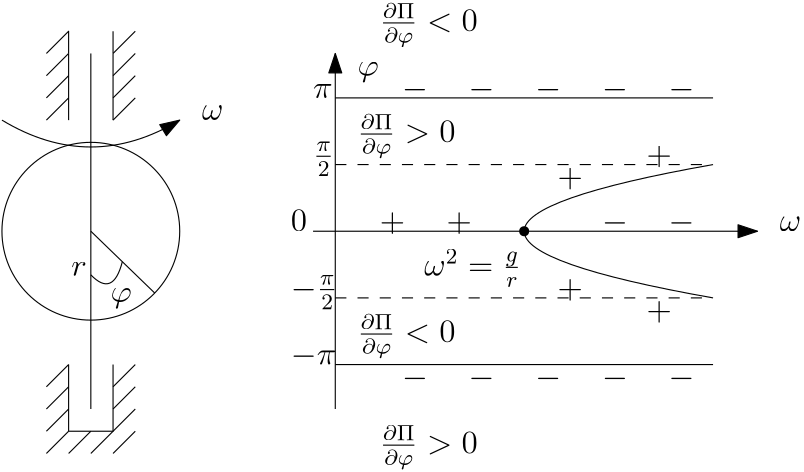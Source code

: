 <?xml version="1.0"?>
<!DOCTYPE ipe SYSTEM "ipe.dtd">
<ipe version="70206" creator="Ipe 7.2.7">
<info created="D:20180621230518" modified="D:20180621230518"/>
<ipestyle name="basic">
<symbol name="arrow/arc(spx)">
<path stroke="sym-stroke" fill="sym-stroke" pen="sym-pen">
0 0 m
-1 0.333 l
-1 -0.333 l
h
</path>
</symbol>
<symbol name="arrow/farc(spx)">
<path stroke="sym-stroke" fill="white" pen="sym-pen">
0 0 m
-1 0.333 l
-1 -0.333 l
h
</path>
</symbol>
<symbol name="arrow/ptarc(spx)">
<path stroke="sym-stroke" fill="sym-stroke" pen="sym-pen">
0 0 m
-1 0.333 l
-0.8 0 l
-1 -0.333 l
h
</path>
</symbol>
<symbol name="arrow/fptarc(spx)">
<path stroke="sym-stroke" fill="white" pen="sym-pen">
0 0 m
-1 0.333 l
-0.8 0 l
-1 -0.333 l
h
</path>
</symbol>
<symbol name="mark/circle(sx)" transformations="translations">
<path fill="sym-stroke">
0.6 0 0 0.6 0 0 e
0.4 0 0 0.4 0 0 e
</path>
</symbol>
<symbol name="mark/disk(sx)" transformations="translations">
<path fill="sym-stroke">
0.6 0 0 0.6 0 0 e
</path>
</symbol>
<symbol name="mark/fdisk(sfx)" transformations="translations">
<group>
<path fill="sym-fill">
0.5 0 0 0.5 0 0 e
</path>
<path fill="sym-stroke" fillrule="eofill">
0.6 0 0 0.6 0 0 e
0.4 0 0 0.4 0 0 e
</path>
</group>
</symbol>
<symbol name="mark/box(sx)" transformations="translations">
<path fill="sym-stroke" fillrule="eofill">
-0.6 -0.6 m
0.6 -0.6 l
0.6 0.6 l
-0.6 0.6 l
h
-0.4 -0.4 m
0.4 -0.4 l
0.4 0.4 l
-0.4 0.4 l
h
</path>
</symbol>
<symbol name="mark/square(sx)" transformations="translations">
<path fill="sym-stroke">
-0.6 -0.6 m
0.6 -0.6 l
0.6 0.6 l
-0.6 0.6 l
h
</path>
</symbol>
<symbol name="mark/fsquare(sfx)" transformations="translations">
<group>
<path fill="sym-fill">
-0.5 -0.5 m
0.5 -0.5 l
0.5 0.5 l
-0.5 0.5 l
h
</path>
<path fill="sym-stroke" fillrule="eofill">
-0.6 -0.6 m
0.6 -0.6 l
0.6 0.6 l
-0.6 0.6 l
h
-0.4 -0.4 m
0.4 -0.4 l
0.4 0.4 l
-0.4 0.4 l
h
</path>
</group>
</symbol>
<symbol name="mark/cross(sx)" transformations="translations">
<group>
<path fill="sym-stroke">
-0.43 -0.57 m
0.57 0.43 l
0.43 0.57 l
-0.57 -0.43 l
h
</path>
<path fill="sym-stroke">
-0.43 0.57 m
0.57 -0.43 l
0.43 -0.57 l
-0.57 0.43 l
h
</path>
</group>
</symbol>
<symbol name="arrow/fnormal(spx)">
<path stroke="sym-stroke" fill="white" pen="sym-pen">
0 0 m
-1 0.333 l
-1 -0.333 l
h
</path>
</symbol>
<symbol name="arrow/pointed(spx)">
<path stroke="sym-stroke" fill="sym-stroke" pen="sym-pen">
0 0 m
-1 0.333 l
-0.8 0 l
-1 -0.333 l
h
</path>
</symbol>
<symbol name="arrow/fpointed(spx)">
<path stroke="sym-stroke" fill="white" pen="sym-pen">
0 0 m
-1 0.333 l
-0.8 0 l
-1 -0.333 l
h
</path>
</symbol>
<symbol name="arrow/linear(spx)">
<path stroke="sym-stroke" pen="sym-pen">
-1 0.333 m
0 0 l
-1 -0.333 l
</path>
</symbol>
<symbol name="arrow/fdouble(spx)">
<path stroke="sym-stroke" fill="white" pen="sym-pen">
0 0 m
-1 0.333 l
-1 -0.333 l
h
-1 0 m
-2 0.333 l
-2 -0.333 l
h
</path>
</symbol>
<symbol name="arrow/double(spx)">
<path stroke="sym-stroke" fill="sym-stroke" pen="sym-pen">
0 0 m
-1 0.333 l
-1 -0.333 l
h
-1 0 m
-2 0.333 l
-2 -0.333 l
h
</path>
</symbol>
<pen name="heavier" value="0.8"/>
<pen name="fat" value="1.2"/>
<pen name="ultrafat" value="2"/>
<symbolsize name="large" value="5"/>
<symbolsize name="small" value="2"/>
<symbolsize name="tiny" value="1.1"/>
<arrowsize name="large" value="10"/>
<arrowsize name="small" value="5"/>
<arrowsize name="tiny" value="3"/>
<color name="red" value="1 0 0"/>
<color name="green" value="0 1 0"/>
<color name="blue" value="0 0 1"/>
<color name="yellow" value="1 1 0"/>
<color name="orange" value="1 0.647 0"/>
<color name="gold" value="1 0.843 0"/>
<color name="purple" value="0.627 0.125 0.941"/>
<color name="gray" value="0.745"/>
<color name="brown" value="0.647 0.165 0.165"/>
<color name="navy" value="0 0 0.502"/>
<color name="pink" value="1 0.753 0.796"/>
<color name="seagreen" value="0.18 0.545 0.341"/>
<color name="turquoise" value="0.251 0.878 0.816"/>
<color name="violet" value="0.933 0.51 0.933"/>
<color name="darkblue" value="0 0 0.545"/>
<color name="darkcyan" value="0 0.545 0.545"/>
<color name="darkgray" value="0.663"/>
<color name="darkgreen" value="0 0.392 0"/>
<color name="darkmagenta" value="0.545 0 0.545"/>
<color name="darkorange" value="1 0.549 0"/>
<color name="darkred" value="0.545 0 0"/>
<color name="lightblue" value="0.678 0.847 0.902"/>
<color name="lightcyan" value="0.878 1 1"/>
<color name="lightgray" value="0.827"/>
<color name="lightgreen" value="0.565 0.933 0.565"/>
<color name="lightyellow" value="1 1 0.878"/>
<dashstyle name="dashed" value="[4] 0"/>
<dashstyle name="dotted" value="[1 3] 0"/>
<dashstyle name="dash dotted" value="[4 2 1 2] 0"/>
<dashstyle name="dash dot dotted" value="[4 2 1 2 1 2] 0"/>
<textsize name="large" value="\large"/>
<textsize name="Large" value="\Large"/>
<textsize name="LARGE" value="\LARGE"/>
<textsize name="huge" value="\huge"/>
<textsize name="Huge" value="\Huge"/>
<textsize name="small" value="\small"/>
<textsize name="footnote" value="\footnotesize"/>
<textsize name="tiny" value="\tiny"/>
<textstyle name="center" begin="\begin{center}" end="\end{center}"/>
<textstyle name="itemize" begin="\begin{itemize}" end="\end{itemize}"/>
<textstyle name="item" begin="\begin{itemize}\item{}" end="\end{itemize}"/>
<gridsize name="4 pts" value="4"/>
<gridsize name="8 pts (~3 mm)" value="8"/>
<gridsize name="16 pts (~6 mm)" value="16"/>
<gridsize name="32 pts (~12 mm)" value="32"/>
<gridsize name="10 pts (~3.5 mm)" value="10"/>
<gridsize name="20 pts (~7 mm)" value="20"/>
<gridsize name="14 pts (~5 mm)" value="14"/>
<gridsize name="28 pts (~10 mm)" value="28"/>
<gridsize name="56 pts (~20 mm)" value="56"/>
<anglesize name="90 deg" value="90"/>
<anglesize name="60 deg" value="60"/>
<anglesize name="45 deg" value="45"/>
<anglesize name="30 deg" value="30"/>
<anglesize name="22.5 deg" value="22.5"/>
<opacity name="10%" value="0.1"/>
<opacity name="30%" value="0.3"/>
<opacity name="50%" value="0.5"/>
<opacity name="75%" value="0.75"/>
<tiling name="falling" angle="-60" step="4" width="1"/>
<tiling name="rising" angle="30" step="4" width="1"/>
</ipestyle>
<page>
<layer name="alpha"/>
<view layers="alpha" active="alpha"/>
<path layer="alpha" stroke="black">
96 224 m
96 352 l
</path>
<path stroke="black">
32 0 0 32 96 288 e
</path>
<path stroke="black">
88 352 m
88 328 l
</path>
<path stroke="black">
104 352 m
104 328 l
</path>
<path stroke="black">
88 240 m
88 216 l
104 216 l
104 240 l
</path>
<path stroke="black">
104 344 m
112 352 l
112 352 l
</path>
<path stroke="black">
104 336 m
112 344 l
</path>
<path stroke="black">
104 328 m
112 336 l
</path>
<path stroke="black">
80 328 m
88 336 l
</path>
<path stroke="black">
80 336 m
88 344 l
</path>
<path stroke="black">
80 344 m
88 352 l
</path>
<path stroke="black">
80 232 m
88 240 l
</path>
<path stroke="black">
80 224 m
88 232 l
</path>
<path stroke="black">
80 216 m
88 224 l
88 224 l
</path>
<path stroke="black">
80 208 m
88 216 l
</path>
<path stroke="black">
88 208 m
96 216 l
</path>
<path stroke="black">
96 208 m
112 224 l
</path>
<path stroke="black">
104 208 m
112 216 l
</path>
<path stroke="black">
104 224 m
112 232 l
</path>
<path stroke="black">
104 232 m
112 240 l
</path>
<path stroke="black">
96 288 m
118.996 265.747 l
</path>
<path stroke="black">
96 272.302 m
104 264
107.339 277.027 c
</path>
<path stroke="black" arrow="normal/normal">
64 328 m
96 308.663
128 328 c
</path>
<text transformations="translations" pos="136 328" stroke="black" type="label" width="7.718" height="5.147" depth="0" valign="baseline" size="large" style="math">\omega</text>
<text matrix="1 0 0 1 8.95854 0" transformations="translations" pos="80 272" stroke="black" type="label" width="5.6" height="5.147" depth="0" valign="baseline" size="large" style="math">r</text>
<text matrix="1 0 0 1 3.16184 6.32368" transformations="translations" pos="99.9107 256.24" stroke="black" type="label" width="7.668" height="5.152" depth="2.32" valign="baseline" size="large" style="math">\varphi</text>
<path stroke="black" arrow="normal/normal">
176 288 m
336 288 l
</path>
<path stroke="black" arrow="normal/normal">
184 224 m
184 352 l
</path>
<path stroke="black">
104 360 m
104 352 l
104 352 l
</path>
<path stroke="black">
104 352 m
112 360 l
</path>
<path stroke="black">
80 352 m
88 360 l
88 352 l
</path>
<path stroke="black">
184 336 m
320 336 l
</path>
<path stroke="black">
184 240 m
320 240 l
</path>
<text transformations="translations" pos="344 288" stroke="black" type="label" width="7.718" height="5.147" depth="0" valign="baseline" size="large" style="math">\omega</text>
<text transformations="translations" pos="192 344" stroke="black" type="label" width="7.668" height="5.152" depth="2.32" valign="baseline" size="large" style="math">\varphi</text>
<text transformations="translations" pos="208 336" stroke="black" type="label" width="9.298" height="6.98" depth="0.99" valign="baseline" size="large" style="math">-</text>
<text transformations="translations" pos="232 336" stroke="black" type="label" width="9.298" height="6.98" depth="0.99" valign="baseline" size="large" style="math">-</text>
<text transformations="translations" pos="256 336" stroke="black" type="label" width="9.298" height="6.98" depth="0.99" valign="baseline" size="large" style="math">-</text>
<text transformations="translations" pos="280 336" stroke="black" type="label" width="9.298" height="6.98" depth="0.99" valign="baseline" size="large" style="math">-</text>
<text transformations="translations" pos="304 336" stroke="black" type="label" width="9.298" height="6.98" depth="0.99" valign="baseline" size="large" style="math">-</text>
<text transformations="translations" pos="208 232" stroke="black" type="label" width="9.298" height="6.98" depth="0.99" valign="baseline" size="large" style="math">-</text>
<text transformations="translations" pos="232 232" stroke="black" type="label" width="9.298" height="6.98" depth="0.99" valign="baseline" size="large" style="math">-</text>
<text transformations="translations" pos="256 232" stroke="black" type="label" width="9.298" height="6.98" depth="0.99" valign="baseline" size="large" style="math">-</text>
<text transformations="translations" pos="280 232" stroke="black" type="label" width="9.298" height="6.98" depth="0.99" valign="baseline" size="large" style="math">-</text>
<text transformations="translations" pos="304 232" stroke="black" type="label" width="9.298" height="6.98" depth="0.99" valign="baseline" size="large" style="math">-</text>
<text transformations="translations" pos="200 288" stroke="black" type="label" width="9.105" height="6.894" depth="0.91" valign="baseline" size="large" style="math">+</text>
<text transformations="translations" pos="224 288" stroke="black" type="label" width="9.105" height="6.894" depth="0.91" valign="baseline" size="large" style="math">+</text>
<text transformations="translations" pos="280 288" stroke="black" type="label" width="9.298" height="6.98" depth="0.99" valign="baseline" size="large" style="math">-</text>
<text transformations="translations" pos="304 288" stroke="black" type="label" width="9.298" height="6.98" depth="0.99" valign="baseline" size="large" style="math">-</text>
<text transformations="translations" pos="168 240" stroke="black" type="label" width="16.368" height="6.98" depth="0.99" valign="baseline" size="large" style="math">-\pi</text>
<text matrix="1 0 0 1 8 8" transformations="translations" pos="168 328" stroke="black" type="label" width="7.069" height="5.147" depth="0" valign="baseline" size="large" style="math">\pi</text>
<text matrix="1 0 0 1 -8 64" transformations="translations" pos="200 256" stroke="black" type="label" width="35.265" height="10.244" depth="5.67" valign="baseline" size="large" style="math">\frac{\partial \Pi}{\partial \varphi} &gt; 0</text>
<text matrix="1 0 0 1 0 -48" transformations="translations" pos="200 256" stroke="black" type="label" width="35.265" height="10.244" depth="5.67" valign="baseline" size="large" style="math">\frac{\partial \Pi}{\partial \varphi} &gt; 0</text>
<text matrix="1 0 0 1 -8 -8" transformations="translations" pos="200 256" stroke="black" type="label" width="35.265" height="10.244" depth="5.67" valign="baseline" size="large" style="math">\frac{\partial \Pi}{\partial \varphi} &lt; 0</text>
<text matrix="1 0 0 1 0 104" transformations="translations" pos="200 256" stroke="black" type="label" width="35.265" height="10.244" depth="5.67" valign="baseline" size="large" style="math">\frac{\partial \Pi}{\partial \varphi} &lt; 0</text>
<text matrix="1 0 0 1 -16 0" transformations="translations" pos="232 272" stroke="black" type="label" width="34.904" height="9.477" depth="4.12" valign="baseline" size="large" style="math">\omega^2 = \frac{g}{r}</text>
<path stroke="black">
320 312 m
184 288
320 264 c
</path>
<use name="mark/disk(sx)" pos="252 288" size="normal" stroke="black"/>
<text transformations="translations" pos="264 264" stroke="black" type="label" width="9.105" height="6.894" depth="0.91" valign="baseline" size="large" style="math">+</text>
<text transformations="translations" pos="296 256" stroke="black" type="label" width="9.105" height="6.894" depth="0.91" valign="baseline" size="large" style="math">+</text>
<text transformations="translations" pos="264 304" stroke="black" type="label" width="9.105" height="6.894" depth="0.91" valign="baseline" size="large" style="math">+</text>
<text transformations="translations" pos="296 312" stroke="black" type="label" width="9.105" height="6.894" depth="0.91" valign="baseline" size="large" style="math">+</text>
<path stroke="black" dash="dashed">
184 264 m
320 264 l
</path>
<path stroke="black" dash="dashed">
184 312 m
320 312 l
</path>
<text transformations="translations" pos="168 264" stroke="black" type="label" width="16.838" height="8.141" depth="4.12" valign="baseline" size="large" style="math">-\frac{\pi}{2}</text>
<text matrix="1 0 0 1 8 8" transformations="translations" pos="168 304" stroke="black" type="label" width="7.54" height="8.141" depth="4.12" valign="baseline" size="large" style="math">\frac{\pi}{2}</text>
<text transformations="translations" pos="168 288" stroke="black" type="label" width="5.853" height="7.704" depth="0" valign="baseline" size="large" style="math">0</text>
</page>
</ipe>
